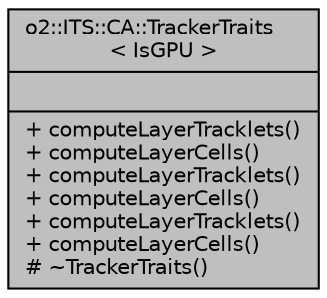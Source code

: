 digraph "o2::ITS::CA::TrackerTraits&lt; IsGPU &gt;"
{
 // INTERACTIVE_SVG=YES
  bgcolor="transparent";
  edge [fontname="Helvetica",fontsize="10",labelfontname="Helvetica",labelfontsize="10"];
  node [fontname="Helvetica",fontsize="10",shape=record];
  Node1 [label="{o2::ITS::CA::TrackerTraits\l\< IsGPU \>\n||+ computeLayerTracklets()\l+ computeLayerCells()\l+ computeLayerTracklets()\l+ computeLayerCells()\l+ computeLayerTracklets()\l+ computeLayerCells()\l# ~TrackerTraits()\l}",height=0.2,width=0.4,color="black", fillcolor="grey75", style="filled" fontcolor="black"];
}

